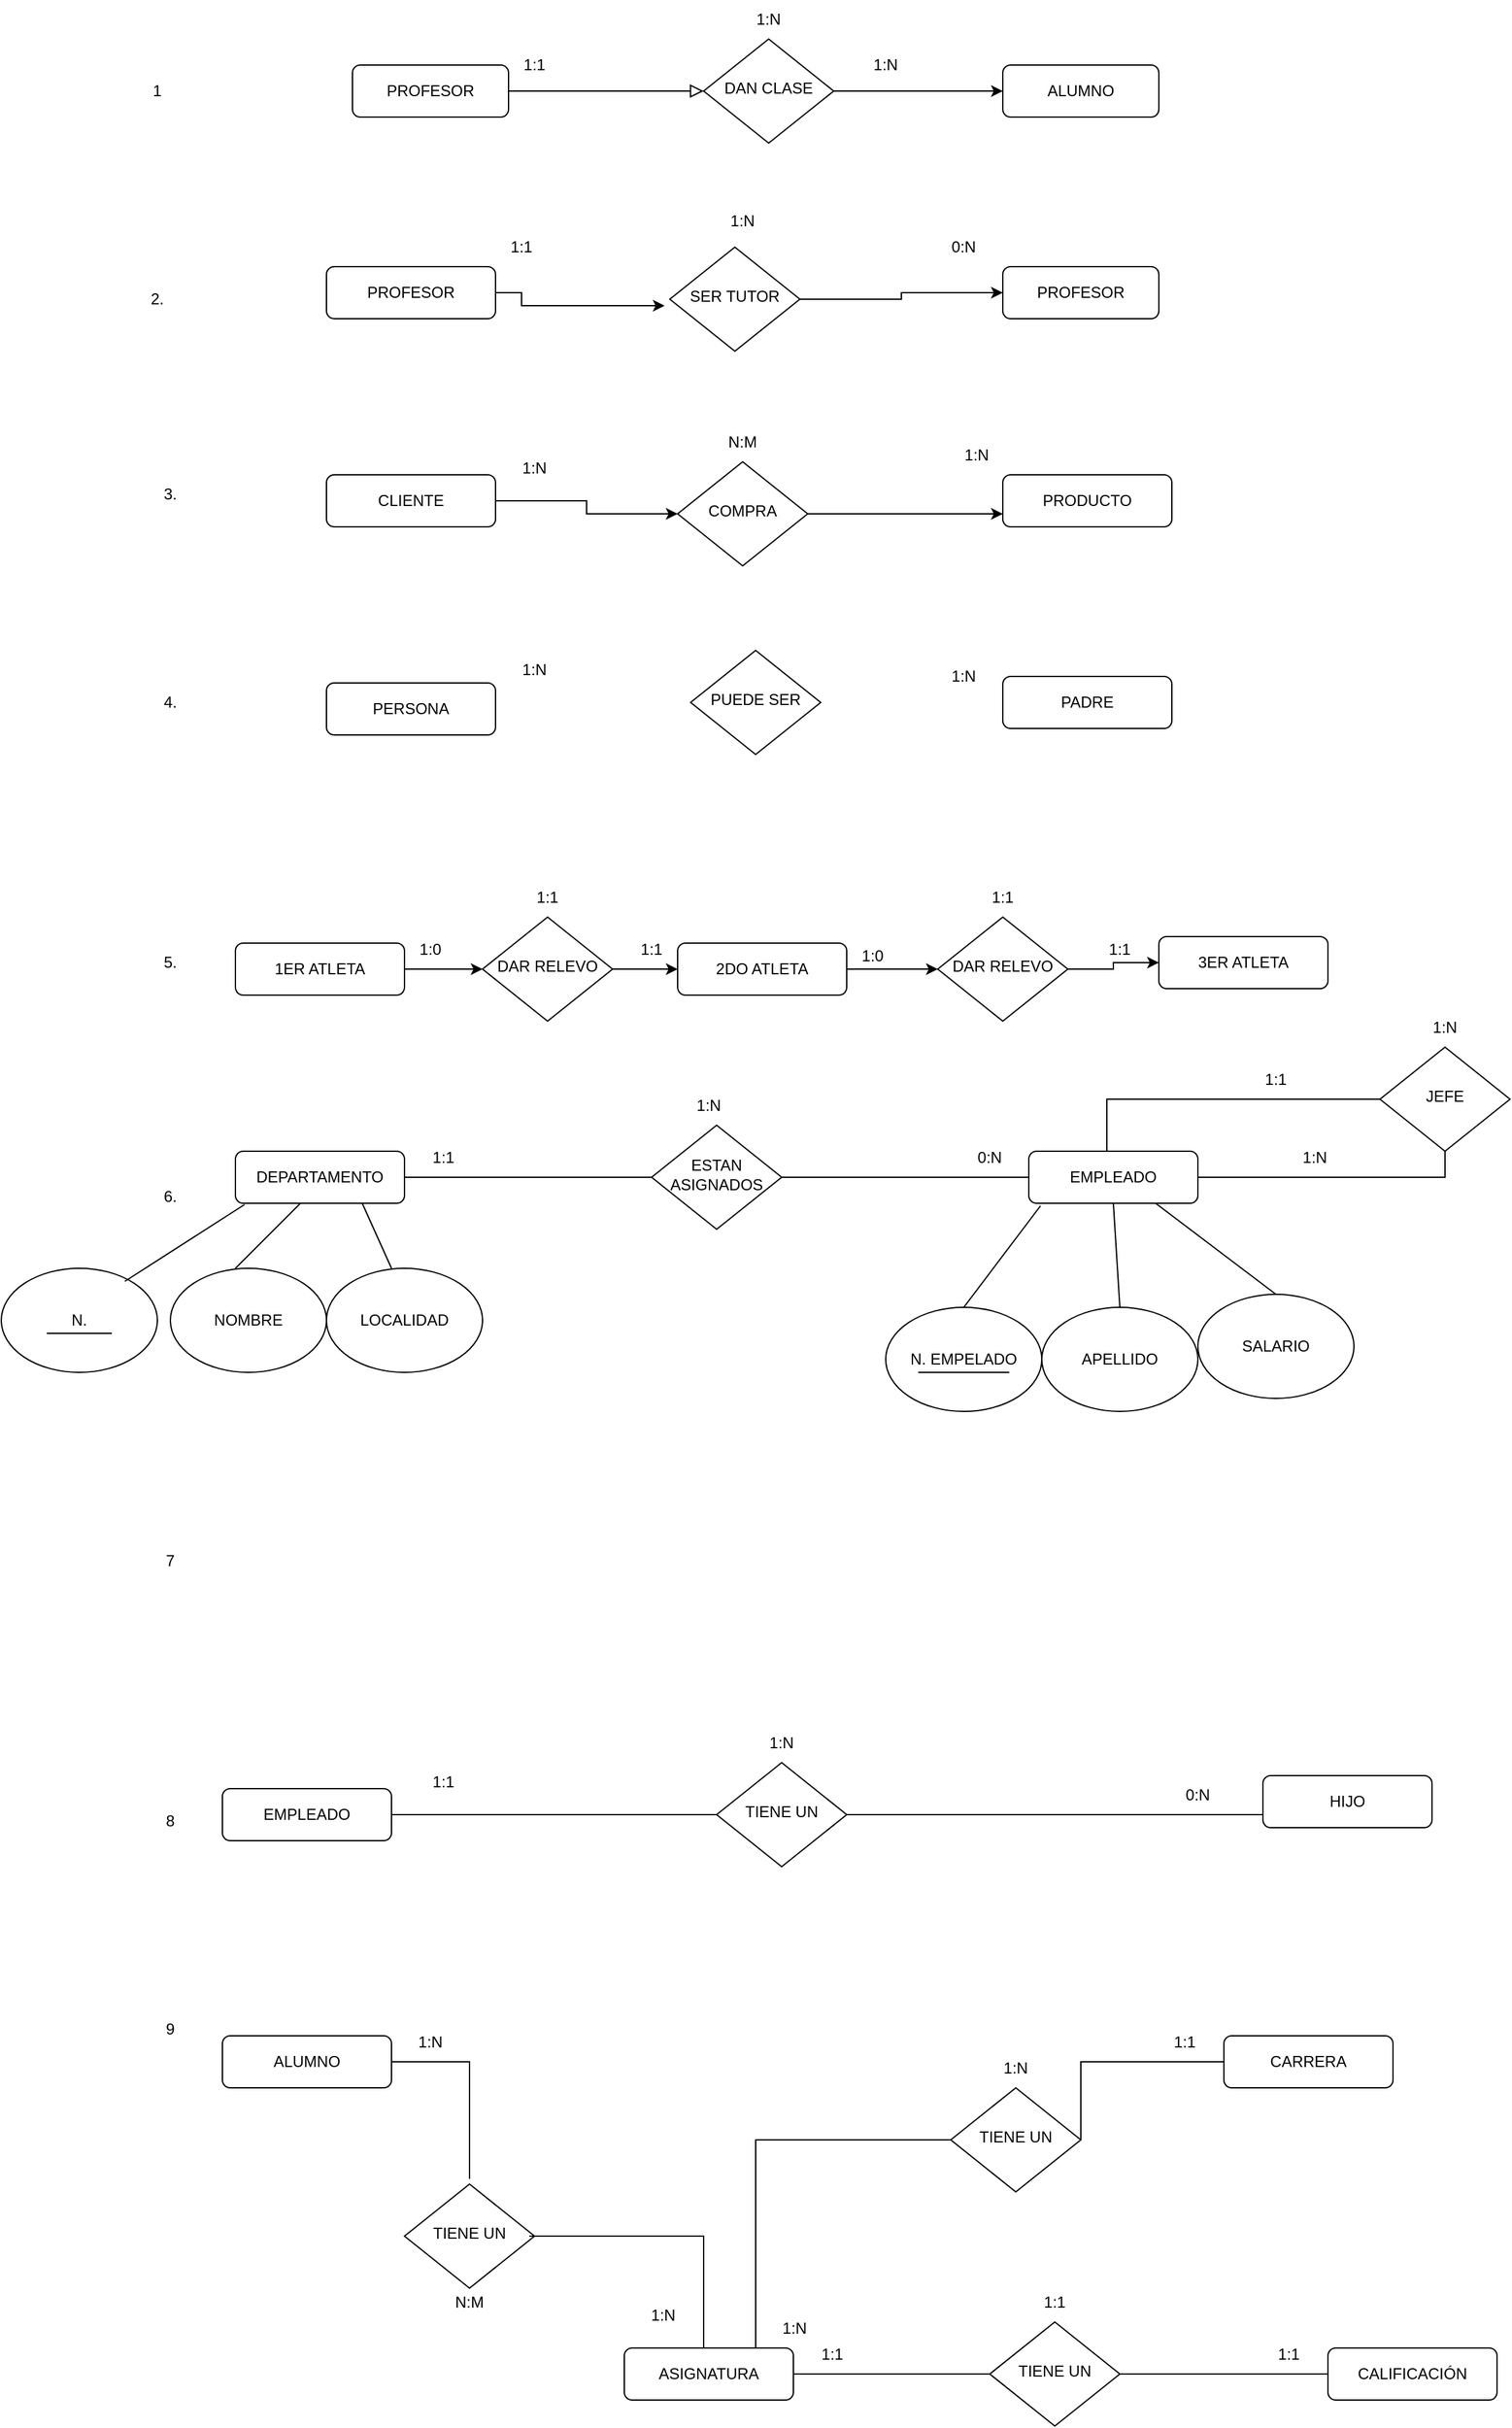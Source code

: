 <mxfile version="26.0.6">
  <diagram id="C5RBs43oDa-KdzZeNtuy" name="Page-1">
    <mxGraphModel dx="2195" dy="790" grid="1" gridSize="10" guides="1" tooltips="1" connect="1" arrows="1" fold="1" page="1" pageScale="1" pageWidth="827" pageHeight="1169" math="0" shadow="0">
      <root>
        <mxCell id="WIyWlLk6GJQsqaUBKTNV-0" />
        <mxCell id="WIyWlLk6GJQsqaUBKTNV-1" parent="WIyWlLk6GJQsqaUBKTNV-0" />
        <mxCell id="WIyWlLk6GJQsqaUBKTNV-2" value="" style="rounded=0;html=1;jettySize=auto;orthogonalLoop=1;fontSize=11;endArrow=block;endFill=0;endSize=8;strokeWidth=1;shadow=0;labelBackgroundColor=none;edgeStyle=orthogonalEdgeStyle;" parent="WIyWlLk6GJQsqaUBKTNV-1" source="WIyWlLk6GJQsqaUBKTNV-3" target="WIyWlLk6GJQsqaUBKTNV-6" edge="1">
          <mxGeometry relative="1" as="geometry" />
        </mxCell>
        <mxCell id="WIyWlLk6GJQsqaUBKTNV-3" value="PROFESOR" style="rounded=1;whiteSpace=wrap;html=1;fontSize=12;glass=0;strokeWidth=1;shadow=0;" parent="WIyWlLk6GJQsqaUBKTNV-1" vertex="1">
          <mxGeometry x="170" y="85" width="120" height="40" as="geometry" />
        </mxCell>
        <mxCell id="5huOWfONVNbslyj4KIUK-3" style="edgeStyle=orthogonalEdgeStyle;rounded=0;orthogonalLoop=1;jettySize=auto;html=1;exitX=1;exitY=0.5;exitDx=0;exitDy=0;entryX=0;entryY=0.5;entryDx=0;entryDy=0;" parent="WIyWlLk6GJQsqaUBKTNV-1" source="WIyWlLk6GJQsqaUBKTNV-6" target="WIyWlLk6GJQsqaUBKTNV-7" edge="1">
          <mxGeometry relative="1" as="geometry" />
        </mxCell>
        <mxCell id="WIyWlLk6GJQsqaUBKTNV-6" value="DAN CLASE" style="rhombus;whiteSpace=wrap;html=1;shadow=0;fontFamily=Helvetica;fontSize=12;align=center;strokeWidth=1;spacing=6;spacingTop=-4;" parent="WIyWlLk6GJQsqaUBKTNV-1" vertex="1">
          <mxGeometry x="440" y="65" width="100" height="80" as="geometry" />
        </mxCell>
        <mxCell id="WIyWlLk6GJQsqaUBKTNV-7" value="ALUMNO" style="rounded=1;whiteSpace=wrap;html=1;fontSize=12;glass=0;strokeWidth=1;shadow=0;" parent="WIyWlLk6GJQsqaUBKTNV-1" vertex="1">
          <mxGeometry x="670" y="85" width="120" height="40" as="geometry" />
        </mxCell>
        <mxCell id="5huOWfONVNbslyj4KIUK-1" value="1:N" style="text;html=1;align=center;verticalAlign=middle;whiteSpace=wrap;rounded=0;" parent="WIyWlLk6GJQsqaUBKTNV-1" vertex="1">
          <mxGeometry x="550" y="70" width="60" height="30" as="geometry" />
        </mxCell>
        <mxCell id="5huOWfONVNbslyj4KIUK-5" value="1:1" style="text;html=1;align=center;verticalAlign=middle;whiteSpace=wrap;rounded=0;" parent="WIyWlLk6GJQsqaUBKTNV-1" vertex="1">
          <mxGeometry x="280" y="70" width="60" height="30" as="geometry" />
        </mxCell>
        <mxCell id="5huOWfONVNbslyj4KIUK-6" value="1:N" style="text;html=1;align=center;verticalAlign=middle;whiteSpace=wrap;rounded=0;" parent="WIyWlLk6GJQsqaUBKTNV-1" vertex="1">
          <mxGeometry x="460" y="35" width="60" height="30" as="geometry" />
        </mxCell>
        <mxCell id="5huOWfONVNbslyj4KIUK-7" value="1" style="text;html=1;align=center;verticalAlign=middle;whiteSpace=wrap;rounded=0;" parent="WIyWlLk6GJQsqaUBKTNV-1" vertex="1">
          <mxGeometry x="-10" y="90" width="60" height="30" as="geometry" />
        </mxCell>
        <mxCell id="5huOWfONVNbslyj4KIUK-8" value="2." style="text;html=1;align=center;verticalAlign=middle;whiteSpace=wrap;rounded=0;" parent="WIyWlLk6GJQsqaUBKTNV-1" vertex="1">
          <mxGeometry x="-10" y="250" width="60" height="30" as="geometry" />
        </mxCell>
        <mxCell id="5huOWfONVNbslyj4KIUK-15" value="" style="edgeStyle=orthogonalEdgeStyle;rounded=0;orthogonalLoop=1;jettySize=auto;html=1;" parent="WIyWlLk6GJQsqaUBKTNV-1" source="5huOWfONVNbslyj4KIUK-9" edge="1">
          <mxGeometry relative="1" as="geometry">
            <mxPoint x="410" y="270" as="targetPoint" />
            <Array as="points">
              <mxPoint x="300" y="260" />
            </Array>
          </mxGeometry>
        </mxCell>
        <mxCell id="5huOWfONVNbslyj4KIUK-9" value="PROFESOR" style="rounded=1;whiteSpace=wrap;html=1;fontSize=12;glass=0;strokeWidth=1;shadow=0;" parent="WIyWlLk6GJQsqaUBKTNV-1" vertex="1">
          <mxGeometry x="150" y="240" width="130" height="40" as="geometry" />
        </mxCell>
        <mxCell id="5huOWfONVNbslyj4KIUK-10" value="PROFESOR" style="rounded=1;whiteSpace=wrap;html=1;fontSize=12;glass=0;strokeWidth=1;shadow=0;" parent="WIyWlLk6GJQsqaUBKTNV-1" vertex="1">
          <mxGeometry x="670" y="240" width="120" height="40" as="geometry" />
        </mxCell>
        <mxCell id="5huOWfONVNbslyj4KIUK-16" style="edgeStyle=orthogonalEdgeStyle;rounded=0;orthogonalLoop=1;jettySize=auto;html=1;entryX=0;entryY=0.5;entryDx=0;entryDy=0;" parent="WIyWlLk6GJQsqaUBKTNV-1" source="5huOWfONVNbslyj4KIUK-11" target="5huOWfONVNbslyj4KIUK-10" edge="1">
          <mxGeometry relative="1" as="geometry" />
        </mxCell>
        <mxCell id="5huOWfONVNbslyj4KIUK-11" value="SER TUTOR" style="rhombus;whiteSpace=wrap;html=1;shadow=0;fontFamily=Helvetica;fontSize=12;align=center;strokeWidth=1;spacing=6;spacingTop=-4;" parent="WIyWlLk6GJQsqaUBKTNV-1" vertex="1">
          <mxGeometry x="414" y="225" width="100" height="80" as="geometry" />
        </mxCell>
        <mxCell id="5huOWfONVNbslyj4KIUK-12" value="1:1" style="text;html=1;align=center;verticalAlign=middle;whiteSpace=wrap;rounded=0;" parent="WIyWlLk6GJQsqaUBKTNV-1" vertex="1">
          <mxGeometry x="270" y="210" width="60" height="30" as="geometry" />
        </mxCell>
        <mxCell id="5huOWfONVNbslyj4KIUK-13" value="0:N" style="text;html=1;align=center;verticalAlign=middle;whiteSpace=wrap;rounded=0;" parent="WIyWlLk6GJQsqaUBKTNV-1" vertex="1">
          <mxGeometry x="610" y="210" width="60" height="30" as="geometry" />
        </mxCell>
        <mxCell id="5huOWfONVNbslyj4KIUK-14" value="1:N" style="text;html=1;align=center;verticalAlign=middle;whiteSpace=wrap;rounded=0;" parent="WIyWlLk6GJQsqaUBKTNV-1" vertex="1">
          <mxGeometry x="440" y="190" width="60" height="30" as="geometry" />
        </mxCell>
        <mxCell id="5huOWfONVNbslyj4KIUK-17" value="3." style="text;html=1;align=center;verticalAlign=middle;whiteSpace=wrap;rounded=0;" parent="WIyWlLk6GJQsqaUBKTNV-1" vertex="1">
          <mxGeometry y="400" width="60" height="30" as="geometry" />
        </mxCell>
        <mxCell id="5huOWfONVNbslyj4KIUK-25" style="edgeStyle=orthogonalEdgeStyle;rounded=0;orthogonalLoop=1;jettySize=auto;html=1;exitX=1;exitY=0.5;exitDx=0;exitDy=0;" parent="WIyWlLk6GJQsqaUBKTNV-1" source="5huOWfONVNbslyj4KIUK-19" target="5huOWfONVNbslyj4KIUK-22" edge="1">
          <mxGeometry relative="1" as="geometry" />
        </mxCell>
        <mxCell id="5huOWfONVNbslyj4KIUK-19" value="CLIENTE" style="rounded=1;whiteSpace=wrap;html=1;fontSize=12;glass=0;strokeWidth=1;shadow=0;" parent="WIyWlLk6GJQsqaUBKTNV-1" vertex="1">
          <mxGeometry x="150" y="400" width="130" height="40" as="geometry" />
        </mxCell>
        <mxCell id="5huOWfONVNbslyj4KIUK-20" value="PRODUCTO" style="rounded=1;whiteSpace=wrap;html=1;fontSize=12;glass=0;strokeWidth=1;shadow=0;" parent="WIyWlLk6GJQsqaUBKTNV-1" vertex="1">
          <mxGeometry x="670" y="400" width="130" height="40" as="geometry" />
        </mxCell>
        <mxCell id="5huOWfONVNbslyj4KIUK-21" value="PERSONA" style="rounded=1;whiteSpace=wrap;html=1;fontSize=12;glass=0;strokeWidth=1;shadow=0;" parent="WIyWlLk6GJQsqaUBKTNV-1" vertex="1">
          <mxGeometry x="150" y="560" width="130" height="40" as="geometry" />
        </mxCell>
        <mxCell id="5huOWfONVNbslyj4KIUK-24" style="edgeStyle=orthogonalEdgeStyle;rounded=0;orthogonalLoop=1;jettySize=auto;html=1;exitX=1;exitY=0.5;exitDx=0;exitDy=0;entryX=0;entryY=0.75;entryDx=0;entryDy=0;" parent="WIyWlLk6GJQsqaUBKTNV-1" source="5huOWfONVNbslyj4KIUK-22" target="5huOWfONVNbslyj4KIUK-20" edge="1">
          <mxGeometry relative="1" as="geometry" />
        </mxCell>
        <mxCell id="5huOWfONVNbslyj4KIUK-22" value="COMPRA" style="rhombus;whiteSpace=wrap;html=1;shadow=0;fontFamily=Helvetica;fontSize=12;align=center;strokeWidth=1;spacing=6;spacingTop=-4;" parent="WIyWlLk6GJQsqaUBKTNV-1" vertex="1">
          <mxGeometry x="420" y="390" width="100" height="80" as="geometry" />
        </mxCell>
        <mxCell id="5huOWfONVNbslyj4KIUK-26" value="1:N" style="text;html=1;align=center;verticalAlign=middle;whiteSpace=wrap;rounded=0;" parent="WIyWlLk6GJQsqaUBKTNV-1" vertex="1">
          <mxGeometry x="280" y="380" width="60" height="30" as="geometry" />
        </mxCell>
        <mxCell id="5huOWfONVNbslyj4KIUK-27" value="N:M" style="text;html=1;align=center;verticalAlign=middle;whiteSpace=wrap;rounded=0;" parent="WIyWlLk6GJQsqaUBKTNV-1" vertex="1">
          <mxGeometry x="440" y="360" width="60" height="30" as="geometry" />
        </mxCell>
        <mxCell id="5huOWfONVNbslyj4KIUK-28" value="1:N" style="text;html=1;align=center;verticalAlign=middle;whiteSpace=wrap;rounded=0;" parent="WIyWlLk6GJQsqaUBKTNV-1" vertex="1">
          <mxGeometry x="620" y="370" width="60" height="30" as="geometry" />
        </mxCell>
        <mxCell id="5huOWfONVNbslyj4KIUK-29" value="4." style="text;html=1;align=center;verticalAlign=middle;whiteSpace=wrap;rounded=0;" parent="WIyWlLk6GJQsqaUBKTNV-1" vertex="1">
          <mxGeometry y="560" width="60" height="30" as="geometry" />
        </mxCell>
        <mxCell id="5huOWfONVNbslyj4KIUK-30" value="PADRE" style="rounded=1;whiteSpace=wrap;html=1;fontSize=12;glass=0;strokeWidth=1;shadow=0;" parent="WIyWlLk6GJQsqaUBKTNV-1" vertex="1">
          <mxGeometry x="670" y="555" width="130" height="40" as="geometry" />
        </mxCell>
        <mxCell id="5huOWfONVNbslyj4KIUK-41" style="edgeStyle=orthogonalEdgeStyle;rounded=0;orthogonalLoop=1;jettySize=auto;html=1;exitX=1;exitY=0.5;exitDx=0;exitDy=0;entryX=0;entryY=0.5;entryDx=0;entryDy=0;" parent="WIyWlLk6GJQsqaUBKTNV-1" source="5huOWfONVNbslyj4KIUK-31" target="5huOWfONVNbslyj4KIUK-37" edge="1">
          <mxGeometry relative="1" as="geometry" />
        </mxCell>
        <mxCell id="5huOWfONVNbslyj4KIUK-31" value="1ER ATLETA" style="rounded=1;whiteSpace=wrap;html=1;fontSize=12;glass=0;strokeWidth=1;shadow=0;" parent="WIyWlLk6GJQsqaUBKTNV-1" vertex="1">
          <mxGeometry x="80" y="760" width="130" height="40" as="geometry" />
        </mxCell>
        <mxCell id="5huOWfONVNbslyj4KIUK-42" style="edgeStyle=orthogonalEdgeStyle;rounded=0;orthogonalLoop=1;jettySize=auto;html=1;exitX=1;exitY=0.5;exitDx=0;exitDy=0;" parent="WIyWlLk6GJQsqaUBKTNV-1" source="5huOWfONVNbslyj4KIUK-32" target="5huOWfONVNbslyj4KIUK-38" edge="1">
          <mxGeometry relative="1" as="geometry" />
        </mxCell>
        <mxCell id="5huOWfONVNbslyj4KIUK-32" value="2DO ATLETA" style="rounded=1;whiteSpace=wrap;html=1;fontSize=12;glass=0;strokeWidth=1;shadow=0;" parent="WIyWlLk6GJQsqaUBKTNV-1" vertex="1">
          <mxGeometry x="420" y="760" width="130" height="40" as="geometry" />
        </mxCell>
        <mxCell id="5huOWfONVNbslyj4KIUK-33" value="PUEDE SER" style="rhombus;whiteSpace=wrap;html=1;shadow=0;fontFamily=Helvetica;fontSize=12;align=center;strokeWidth=1;spacing=6;spacingTop=-4;" parent="WIyWlLk6GJQsqaUBKTNV-1" vertex="1">
          <mxGeometry x="430" y="535" width="100" height="80" as="geometry" />
        </mxCell>
        <mxCell id="5huOWfONVNbslyj4KIUK-34" value="1:N" style="text;html=1;align=center;verticalAlign=middle;whiteSpace=wrap;rounded=0;" parent="WIyWlLk6GJQsqaUBKTNV-1" vertex="1">
          <mxGeometry x="280" y="535" width="60" height="30" as="geometry" />
        </mxCell>
        <mxCell id="5huOWfONVNbslyj4KIUK-35" value="1:N" style="text;html=1;align=center;verticalAlign=middle;whiteSpace=wrap;rounded=0;" parent="WIyWlLk6GJQsqaUBKTNV-1" vertex="1">
          <mxGeometry x="610" y="540" width="60" height="30" as="geometry" />
        </mxCell>
        <mxCell id="5huOWfONVNbslyj4KIUK-36" value="5." style="text;html=1;align=center;verticalAlign=middle;whiteSpace=wrap;rounded=0;" parent="WIyWlLk6GJQsqaUBKTNV-1" vertex="1">
          <mxGeometry y="760" width="60" height="30" as="geometry" />
        </mxCell>
        <mxCell id="5huOWfONVNbslyj4KIUK-40" style="edgeStyle=orthogonalEdgeStyle;rounded=0;orthogonalLoop=1;jettySize=auto;html=1;exitX=1;exitY=0.5;exitDx=0;exitDy=0;entryX=0;entryY=0.5;entryDx=0;entryDy=0;" parent="WIyWlLk6GJQsqaUBKTNV-1" source="5huOWfONVNbslyj4KIUK-37" target="5huOWfONVNbslyj4KIUK-32" edge="1">
          <mxGeometry relative="1" as="geometry" />
        </mxCell>
        <mxCell id="5huOWfONVNbslyj4KIUK-37" value="DAR RELEVO" style="rhombus;whiteSpace=wrap;html=1;shadow=0;fontFamily=Helvetica;fontSize=12;align=center;strokeWidth=1;spacing=6;spacingTop=-4;" parent="WIyWlLk6GJQsqaUBKTNV-1" vertex="1">
          <mxGeometry x="270" y="740" width="100" height="80" as="geometry" />
        </mxCell>
        <mxCell id="5huOWfONVNbslyj4KIUK-43" style="edgeStyle=orthogonalEdgeStyle;rounded=0;orthogonalLoop=1;jettySize=auto;html=1;exitX=1;exitY=0.5;exitDx=0;exitDy=0;entryX=0;entryY=0.5;entryDx=0;entryDy=0;" parent="WIyWlLk6GJQsqaUBKTNV-1" source="5huOWfONVNbslyj4KIUK-38" target="5huOWfONVNbslyj4KIUK-39" edge="1">
          <mxGeometry relative="1" as="geometry" />
        </mxCell>
        <mxCell id="5huOWfONVNbslyj4KIUK-38" value="DAR RELEVO" style="rhombus;whiteSpace=wrap;html=1;shadow=0;fontFamily=Helvetica;fontSize=12;align=center;strokeWidth=1;spacing=6;spacingTop=-4;" parent="WIyWlLk6GJQsqaUBKTNV-1" vertex="1">
          <mxGeometry x="620" y="740" width="100" height="80" as="geometry" />
        </mxCell>
        <mxCell id="5huOWfONVNbslyj4KIUK-39" value="3ER ATLETA" style="rounded=1;whiteSpace=wrap;html=1;fontSize=12;glass=0;strokeWidth=1;shadow=0;" parent="WIyWlLk6GJQsqaUBKTNV-1" vertex="1">
          <mxGeometry x="790" y="755" width="130" height="40" as="geometry" />
        </mxCell>
        <mxCell id="5huOWfONVNbslyj4KIUK-44" value="1:0" style="text;html=1;align=center;verticalAlign=middle;whiteSpace=wrap;rounded=0;" parent="WIyWlLk6GJQsqaUBKTNV-1" vertex="1">
          <mxGeometry x="200" y="750" width="60" height="30" as="geometry" />
        </mxCell>
        <mxCell id="5huOWfONVNbslyj4KIUK-45" value="1:1&lt;span style=&quot;color: rgba(0, 0, 0, 0); font-family: monospace; font-size: 0px; text-align: start; text-wrap-mode: nowrap;&quot;&gt;%3CmxGraphModel%3E%3Croot%3E%3CmxCell%20id%3D%220%22%2F%3E%3CmxCell%20id%3D%221%22%20parent%3D%220%22%2F%3E%3CmxCell%20id%3D%222%22%20value%3D%221%3A0%22%20style%3D%22text%3Bhtml%3D1%3Balign%3Dcenter%3BverticalAlign%3Dmiddle%3BwhiteSpace%3Dwrap%3Brounded%3D0%3B%22%20vertex%3D%221%22%20parent%3D%221%22%3E%3CmxGeometry%20x%3D%22200%22%20y%3D%22750%22%20width%3D%2260%22%20height%3D%2230%22%20as%3D%22geometry%22%2F%3E%3C%2FmxCell%3E%3C%2Froot%3E%3C%2FmxGraphModel%3E&lt;/span&gt;" style="text;html=1;align=center;verticalAlign=middle;whiteSpace=wrap;rounded=0;" parent="WIyWlLk6GJQsqaUBKTNV-1" vertex="1">
          <mxGeometry x="370" y="750" width="60" height="30" as="geometry" />
        </mxCell>
        <mxCell id="5huOWfONVNbslyj4KIUK-46" value="1:1" style="text;html=1;align=center;verticalAlign=middle;whiteSpace=wrap;rounded=0;" parent="WIyWlLk6GJQsqaUBKTNV-1" vertex="1">
          <mxGeometry x="290" y="710" width="60" height="30" as="geometry" />
        </mxCell>
        <mxCell id="5huOWfONVNbslyj4KIUK-47" value="1:0" style="text;html=1;align=center;verticalAlign=middle;whiteSpace=wrap;rounded=0;" parent="WIyWlLk6GJQsqaUBKTNV-1" vertex="1">
          <mxGeometry x="540" y="755" width="60" height="30" as="geometry" />
        </mxCell>
        <mxCell id="5huOWfONVNbslyj4KIUK-48" value="1:1" style="text;html=1;align=center;verticalAlign=middle;whiteSpace=wrap;rounded=0;" parent="WIyWlLk6GJQsqaUBKTNV-1" vertex="1">
          <mxGeometry x="730" y="750" width="60" height="30" as="geometry" />
        </mxCell>
        <mxCell id="5huOWfONVNbslyj4KIUK-49" value="1:1" style="text;html=1;align=center;verticalAlign=middle;whiteSpace=wrap;rounded=0;" parent="WIyWlLk6GJQsqaUBKTNV-1" vertex="1">
          <mxGeometry x="640" y="710" width="60" height="30" as="geometry" />
        </mxCell>
        <mxCell id="5huOWfONVNbslyj4KIUK-50" value="6." style="text;html=1;align=center;verticalAlign=middle;whiteSpace=wrap;rounded=0;" parent="WIyWlLk6GJQsqaUBKTNV-1" vertex="1">
          <mxGeometry y="940" width="60" height="30" as="geometry" />
        </mxCell>
        <mxCell id="5huOWfONVNbslyj4KIUK-51" value="DEPARTAMENTO" style="rounded=1;whiteSpace=wrap;html=1;fontSize=12;glass=0;strokeWidth=1;shadow=0;" parent="WIyWlLk6GJQsqaUBKTNV-1" vertex="1">
          <mxGeometry x="80" y="920" width="130" height="40" as="geometry" />
        </mxCell>
        <mxCell id="5huOWfONVNbslyj4KIUK-52" value="NOMBRE" style="ellipse;whiteSpace=wrap;html=1;" parent="WIyWlLk6GJQsqaUBKTNV-1" vertex="1">
          <mxGeometry x="30" y="1010" width="120" height="80" as="geometry" />
        </mxCell>
        <mxCell id="5huOWfONVNbslyj4KIUK-53" value="EMPLEADO" style="rounded=1;whiteSpace=wrap;html=1;fontSize=12;glass=0;strokeWidth=1;shadow=0;" parent="WIyWlLk6GJQsqaUBKTNV-1" vertex="1">
          <mxGeometry x="690" y="920" width="130" height="40" as="geometry" />
        </mxCell>
        <mxCell id="5huOWfONVNbslyj4KIUK-54" value="N." style="ellipse;whiteSpace=wrap;html=1;" parent="WIyWlLk6GJQsqaUBKTNV-1" vertex="1">
          <mxGeometry x="-100" y="1010" width="120" height="80" as="geometry" />
        </mxCell>
        <mxCell id="5huOWfONVNbslyj4KIUK-55" value="LOCALIDAD" style="ellipse;whiteSpace=wrap;html=1;" parent="WIyWlLk6GJQsqaUBKTNV-1" vertex="1">
          <mxGeometry x="150" y="1010" width="120" height="80" as="geometry" />
        </mxCell>
        <mxCell id="5huOWfONVNbslyj4KIUK-56" value="" style="endArrow=none;html=1;rounded=0;" parent="WIyWlLk6GJQsqaUBKTNV-1" edge="1">
          <mxGeometry width="50" height="50" relative="1" as="geometry">
            <mxPoint x="80" y="1010" as="sourcePoint" />
            <mxPoint x="130" y="960" as="targetPoint" />
          </mxGeometry>
        </mxCell>
        <mxCell id="5huOWfONVNbslyj4KIUK-61" value="" style="endArrow=none;html=1;rounded=0;entryX=0.054;entryY=1.025;entryDx=0;entryDy=0;entryPerimeter=0;" parent="WIyWlLk6GJQsqaUBKTNV-1" target="5huOWfONVNbslyj4KIUK-51" edge="1">
          <mxGeometry width="50" height="50" relative="1" as="geometry">
            <mxPoint x="-5" y="1020" as="sourcePoint" />
            <mxPoint x="80" y="960" as="targetPoint" />
            <Array as="points" />
          </mxGeometry>
        </mxCell>
        <mxCell id="5huOWfONVNbslyj4KIUK-62" value="" style="endArrow=none;html=1;rounded=0;entryX=0.75;entryY=1;entryDx=0;entryDy=0;" parent="WIyWlLk6GJQsqaUBKTNV-1" target="5huOWfONVNbslyj4KIUK-51" edge="1">
          <mxGeometry width="50" height="50" relative="1" as="geometry">
            <mxPoint x="200" y="1010" as="sourcePoint" />
            <mxPoint x="250" y="960" as="targetPoint" />
          </mxGeometry>
        </mxCell>
        <mxCell id="5huOWfONVNbslyj4KIUK-63" value="APELLIDO" style="ellipse;whiteSpace=wrap;html=1;" parent="WIyWlLk6GJQsqaUBKTNV-1" vertex="1">
          <mxGeometry x="700" y="1040" width="120" height="80" as="geometry" />
        </mxCell>
        <mxCell id="5huOWfONVNbslyj4KIUK-64" value="N. EMPELADO" style="ellipse;whiteSpace=wrap;html=1;" parent="WIyWlLk6GJQsqaUBKTNV-1" vertex="1">
          <mxGeometry x="580" y="1040" width="120" height="80" as="geometry" />
        </mxCell>
        <mxCell id="5huOWfONVNbslyj4KIUK-65" value="SALARIO" style="ellipse;whiteSpace=wrap;html=1;" parent="WIyWlLk6GJQsqaUBKTNV-1" vertex="1">
          <mxGeometry x="820" y="1030" width="120" height="80" as="geometry" />
        </mxCell>
        <mxCell id="5huOWfONVNbslyj4KIUK-66" value="" style="endArrow=none;html=1;rounded=0;entryX=0.069;entryY=1.05;entryDx=0;entryDy=0;entryPerimeter=0;" parent="WIyWlLk6GJQsqaUBKTNV-1" target="5huOWfONVNbslyj4KIUK-53" edge="1">
          <mxGeometry width="50" height="50" relative="1" as="geometry">
            <mxPoint x="640" y="1040" as="sourcePoint" />
            <mxPoint x="690" y="990" as="targetPoint" />
          </mxGeometry>
        </mxCell>
        <mxCell id="5huOWfONVNbslyj4KIUK-67" value="" style="endArrow=none;html=1;rounded=0;entryX=0.5;entryY=1;entryDx=0;entryDy=0;" parent="WIyWlLk6GJQsqaUBKTNV-1" target="5huOWfONVNbslyj4KIUK-53" edge="1">
          <mxGeometry width="50" height="50" relative="1" as="geometry">
            <mxPoint x="760" y="1040" as="sourcePoint" />
            <mxPoint x="810" y="990" as="targetPoint" />
          </mxGeometry>
        </mxCell>
        <mxCell id="5huOWfONVNbslyj4KIUK-68" value="" style="endArrow=none;html=1;rounded=0;entryX=0.75;entryY=1;entryDx=0;entryDy=0;" parent="WIyWlLk6GJQsqaUBKTNV-1" target="5huOWfONVNbslyj4KIUK-53" edge="1">
          <mxGeometry width="50" height="50" relative="1" as="geometry">
            <mxPoint x="880" y="1030" as="sourcePoint" />
            <mxPoint x="930" y="980" as="targetPoint" />
          </mxGeometry>
        </mxCell>
        <mxCell id="5huOWfONVNbslyj4KIUK-69" value="ESTAN ASIGNADOS" style="rhombus;whiteSpace=wrap;html=1;shadow=0;fontFamily=Helvetica;fontSize=12;align=center;strokeWidth=1;spacing=6;spacingTop=-4;" parent="WIyWlLk6GJQsqaUBKTNV-1" vertex="1">
          <mxGeometry x="400" y="900" width="100" height="80" as="geometry" />
        </mxCell>
        <mxCell id="5huOWfONVNbslyj4KIUK-70" value="JEFE" style="rhombus;whiteSpace=wrap;html=1;shadow=0;fontFamily=Helvetica;fontSize=12;align=center;strokeWidth=1;spacing=6;spacingTop=-4;" parent="WIyWlLk6GJQsqaUBKTNV-1" vertex="1">
          <mxGeometry x="960" y="840" width="100" height="80" as="geometry" />
        </mxCell>
        <mxCell id="5huOWfONVNbslyj4KIUK-71" value="0:N" style="text;html=1;align=center;verticalAlign=middle;whiteSpace=wrap;rounded=0;" parent="WIyWlLk6GJQsqaUBKTNV-1" vertex="1">
          <mxGeometry x="630" y="910" width="60" height="30" as="geometry" />
        </mxCell>
        <mxCell id="5huOWfONVNbslyj4KIUK-72" value="1:1" style="text;html=1;align=center;verticalAlign=middle;whiteSpace=wrap;rounded=0;" parent="WIyWlLk6GJQsqaUBKTNV-1" vertex="1">
          <mxGeometry x="210" y="910" width="60" height="30" as="geometry" />
        </mxCell>
        <mxCell id="5huOWfONVNbslyj4KIUK-73" value="" style="endArrow=none;html=1;rounded=0;entryX=0;entryY=0.5;entryDx=0;entryDy=0;" parent="WIyWlLk6GJQsqaUBKTNV-1" target="5huOWfONVNbslyj4KIUK-69" edge="1">
          <mxGeometry width="50" height="50" relative="1" as="geometry">
            <mxPoint x="210" y="940" as="sourcePoint" />
            <mxPoint x="290" y="890" as="targetPoint" />
            <Array as="points">
              <mxPoint x="280" y="940" />
            </Array>
          </mxGeometry>
        </mxCell>
        <mxCell id="5huOWfONVNbslyj4KIUK-74" value="" style="endArrow=none;html=1;rounded=0;entryX=0;entryY=0.5;entryDx=0;entryDy=0;" parent="WIyWlLk6GJQsqaUBKTNV-1" target="5huOWfONVNbslyj4KIUK-53" edge="1">
          <mxGeometry width="50" height="50" relative="1" as="geometry">
            <mxPoint x="500" y="940" as="sourcePoint" />
            <mxPoint x="550" y="890" as="targetPoint" />
          </mxGeometry>
        </mxCell>
        <mxCell id="5huOWfONVNbslyj4KIUK-75" value="1:N" style="text;html=1;align=center;verticalAlign=middle;whiteSpace=wrap;rounded=0;" parent="WIyWlLk6GJQsqaUBKTNV-1" vertex="1">
          <mxGeometry x="414" y="870" width="60" height="30" as="geometry" />
        </mxCell>
        <mxCell id="5huOWfONVNbslyj4KIUK-77" value="" style="endArrow=none;html=1;rounded=0;" parent="WIyWlLk6GJQsqaUBKTNV-1" edge="1">
          <mxGeometry width="50" height="50" relative="1" as="geometry">
            <mxPoint x="-65" y="1060" as="sourcePoint" />
            <mxPoint x="-15" y="1060" as="targetPoint" />
          </mxGeometry>
        </mxCell>
        <mxCell id="5huOWfONVNbslyj4KIUK-79" value="" style="endArrow=none;html=1;rounded=0;" parent="WIyWlLk6GJQsqaUBKTNV-1" edge="1">
          <mxGeometry width="50" height="50" relative="1" as="geometry">
            <mxPoint x="605" y="1090" as="sourcePoint" />
            <mxPoint x="675" y="1090" as="targetPoint" />
          </mxGeometry>
        </mxCell>
        <mxCell id="5huOWfONVNbslyj4KIUK-80" value="" style="endArrow=none;html=1;rounded=0;entryX=0;entryY=0.5;entryDx=0;entryDy=0;" parent="WIyWlLk6GJQsqaUBKTNV-1" target="5huOWfONVNbslyj4KIUK-70" edge="1">
          <mxGeometry width="50" height="50" relative="1" as="geometry">
            <mxPoint x="750" y="920" as="sourcePoint" />
            <mxPoint x="800" y="870" as="targetPoint" />
            <Array as="points">
              <mxPoint x="750" y="880" />
            </Array>
          </mxGeometry>
        </mxCell>
        <mxCell id="5huOWfONVNbslyj4KIUK-81" value="" style="endArrow=none;html=1;rounded=0;entryX=0.5;entryY=1;entryDx=0;entryDy=0;" parent="WIyWlLk6GJQsqaUBKTNV-1" target="5huOWfONVNbslyj4KIUK-70" edge="1">
          <mxGeometry width="50" height="50" relative="1" as="geometry">
            <mxPoint x="820" y="940" as="sourcePoint" />
            <mxPoint x="870" y="890" as="targetPoint" />
            <Array as="points">
              <mxPoint x="1010" y="940" />
            </Array>
          </mxGeometry>
        </mxCell>
        <mxCell id="5huOWfONVNbslyj4KIUK-82" value="1:1" style="text;html=1;align=center;verticalAlign=middle;whiteSpace=wrap;rounded=0;" parent="WIyWlLk6GJQsqaUBKTNV-1" vertex="1">
          <mxGeometry x="850" y="850" width="60" height="30" as="geometry" />
        </mxCell>
        <mxCell id="5huOWfONVNbslyj4KIUK-83" value="1:N" style="text;html=1;align=center;verticalAlign=middle;whiteSpace=wrap;rounded=0;" parent="WIyWlLk6GJQsqaUBKTNV-1" vertex="1">
          <mxGeometry x="880" y="910" width="60" height="30" as="geometry" />
        </mxCell>
        <mxCell id="5huOWfONVNbslyj4KIUK-84" value="1:N" style="text;html=1;align=center;verticalAlign=middle;whiteSpace=wrap;rounded=0;" parent="WIyWlLk6GJQsqaUBKTNV-1" vertex="1">
          <mxGeometry x="980" y="810" width="60" height="30" as="geometry" />
        </mxCell>
        <mxCell id="TNRXzWldSAkq9vuZeI7C-0" value="7" style="text;html=1;align=center;verticalAlign=middle;whiteSpace=wrap;rounded=0;" vertex="1" parent="WIyWlLk6GJQsqaUBKTNV-1">
          <mxGeometry y="1220" width="60" height="30" as="geometry" />
        </mxCell>
        <mxCell id="TNRXzWldSAkq9vuZeI7C-2" value="EMPLEADO" style="rounded=1;whiteSpace=wrap;html=1;fontSize=12;glass=0;strokeWidth=1;shadow=0;" vertex="1" parent="WIyWlLk6GJQsqaUBKTNV-1">
          <mxGeometry x="70" y="1410" width="130" height="40" as="geometry" />
        </mxCell>
        <mxCell id="TNRXzWldSAkq9vuZeI7C-3" value="HIJO" style="rounded=1;whiteSpace=wrap;html=1;fontSize=12;glass=0;strokeWidth=1;shadow=0;" vertex="1" parent="WIyWlLk6GJQsqaUBKTNV-1">
          <mxGeometry x="870" y="1400" width="130" height="40" as="geometry" />
        </mxCell>
        <mxCell id="TNRXzWldSAkq9vuZeI7C-4" value="8" style="text;html=1;align=center;verticalAlign=middle;whiteSpace=wrap;rounded=0;" vertex="1" parent="WIyWlLk6GJQsqaUBKTNV-1">
          <mxGeometry y="1420" width="60" height="30" as="geometry" />
        </mxCell>
        <mxCell id="TNRXzWldSAkq9vuZeI7C-5" value="TIENE UN " style="rhombus;whiteSpace=wrap;html=1;shadow=0;fontFamily=Helvetica;fontSize=12;align=center;strokeWidth=1;spacing=6;spacingTop=-4;" vertex="1" parent="WIyWlLk6GJQsqaUBKTNV-1">
          <mxGeometry x="450" y="1390" width="100" height="80" as="geometry" />
        </mxCell>
        <mxCell id="TNRXzWldSAkq9vuZeI7C-6" value="" style="endArrow=none;html=1;rounded=0;entryX=0;entryY=0.5;entryDx=0;entryDy=0;" edge="1" parent="WIyWlLk6GJQsqaUBKTNV-1" target="TNRXzWldSAkq9vuZeI7C-5">
          <mxGeometry width="50" height="50" relative="1" as="geometry">
            <mxPoint x="200" y="1430" as="sourcePoint" />
            <mxPoint x="250" y="1380" as="targetPoint" />
          </mxGeometry>
        </mxCell>
        <mxCell id="TNRXzWldSAkq9vuZeI7C-7" value="1:1" style="text;html=1;align=center;verticalAlign=middle;whiteSpace=wrap;rounded=0;" vertex="1" parent="WIyWlLk6GJQsqaUBKTNV-1">
          <mxGeometry x="210" y="1390" width="60" height="30" as="geometry" />
        </mxCell>
        <mxCell id="TNRXzWldSAkq9vuZeI7C-8" value="" style="endArrow=none;html=1;rounded=0;entryX=0;entryY=0.75;entryDx=0;entryDy=0;" edge="1" parent="WIyWlLk6GJQsqaUBKTNV-1" target="TNRXzWldSAkq9vuZeI7C-3">
          <mxGeometry width="50" height="50" relative="1" as="geometry">
            <mxPoint x="550" y="1430" as="sourcePoint" />
            <mxPoint x="860" y="1420" as="targetPoint" />
            <Array as="points" />
          </mxGeometry>
        </mxCell>
        <mxCell id="TNRXzWldSAkq9vuZeI7C-9" value="0:N" style="text;html=1;align=center;verticalAlign=middle;whiteSpace=wrap;rounded=0;" vertex="1" parent="WIyWlLk6GJQsqaUBKTNV-1">
          <mxGeometry x="790" y="1400" width="60" height="30" as="geometry" />
        </mxCell>
        <mxCell id="TNRXzWldSAkq9vuZeI7C-10" value="1:N" style="text;html=1;align=center;verticalAlign=middle;whiteSpace=wrap;rounded=0;" vertex="1" parent="WIyWlLk6GJQsqaUBKTNV-1">
          <mxGeometry x="470" y="1360" width="60" height="30" as="geometry" />
        </mxCell>
        <mxCell id="TNRXzWldSAkq9vuZeI7C-11" value="9" style="text;html=1;align=center;verticalAlign=middle;whiteSpace=wrap;rounded=0;" vertex="1" parent="WIyWlLk6GJQsqaUBKTNV-1">
          <mxGeometry y="1580" width="60" height="30" as="geometry" />
        </mxCell>
        <mxCell id="TNRXzWldSAkq9vuZeI7C-12" value="ALUMNO" style="rounded=1;whiteSpace=wrap;html=1;fontSize=12;glass=0;strokeWidth=1;shadow=0;" vertex="1" parent="WIyWlLk6GJQsqaUBKTNV-1">
          <mxGeometry x="70" y="1600" width="130" height="40" as="geometry" />
        </mxCell>
        <mxCell id="TNRXzWldSAkq9vuZeI7C-13" value="TIENE UN " style="rhombus;whiteSpace=wrap;html=1;shadow=0;fontFamily=Helvetica;fontSize=12;align=center;strokeWidth=1;spacing=6;spacingTop=-4;" vertex="1" parent="WIyWlLk6GJQsqaUBKTNV-1">
          <mxGeometry x="210" y="1714" width="100" height="80" as="geometry" />
        </mxCell>
        <mxCell id="TNRXzWldSAkq9vuZeI7C-14" value="ASIGNATURA" style="rounded=1;whiteSpace=wrap;html=1;fontSize=12;glass=0;strokeWidth=1;shadow=0;" vertex="1" parent="WIyWlLk6GJQsqaUBKTNV-1">
          <mxGeometry x="379" y="1840" width="130" height="40" as="geometry" />
        </mxCell>
        <mxCell id="TNRXzWldSAkq9vuZeI7C-15" value="CARRERA" style="rounded=1;whiteSpace=wrap;html=1;fontSize=12;glass=0;strokeWidth=1;shadow=0;" vertex="1" parent="WIyWlLk6GJQsqaUBKTNV-1">
          <mxGeometry x="840" y="1600" width="130" height="40" as="geometry" />
        </mxCell>
        <mxCell id="TNRXzWldSAkq9vuZeI7C-16" value="CALIFICACIÓN" style="rounded=1;whiteSpace=wrap;html=1;fontSize=12;glass=0;strokeWidth=1;shadow=0;" vertex="1" parent="WIyWlLk6GJQsqaUBKTNV-1">
          <mxGeometry x="920" y="1840" width="130" height="40" as="geometry" />
        </mxCell>
        <mxCell id="TNRXzWldSAkq9vuZeI7C-17" value="TIENE UN " style="rhombus;whiteSpace=wrap;html=1;shadow=0;fontFamily=Helvetica;fontSize=12;align=center;strokeWidth=1;spacing=6;spacingTop=-4;" vertex="1" parent="WIyWlLk6GJQsqaUBKTNV-1">
          <mxGeometry x="630" y="1640" width="100" height="80" as="geometry" />
        </mxCell>
        <mxCell id="TNRXzWldSAkq9vuZeI7C-18" value="TIENE UN " style="rhombus;whiteSpace=wrap;html=1;shadow=0;fontFamily=Helvetica;fontSize=12;align=center;strokeWidth=1;spacing=6;spacingTop=-4;" vertex="1" parent="WIyWlLk6GJQsqaUBKTNV-1">
          <mxGeometry x="660" y="1820" width="100" height="80" as="geometry" />
        </mxCell>
        <mxCell id="TNRXzWldSAkq9vuZeI7C-19" value="" style="endArrow=none;html=1;rounded=0;exitX=1;exitY=0.5;exitDx=0;exitDy=0;" edge="1" parent="WIyWlLk6GJQsqaUBKTNV-1" source="TNRXzWldSAkq9vuZeI7C-12">
          <mxGeometry width="50" height="50" relative="1" as="geometry">
            <mxPoint x="200" y="1640" as="sourcePoint" />
            <mxPoint x="260" y="1710" as="targetPoint" />
            <Array as="points">
              <mxPoint x="260" y="1620" />
            </Array>
          </mxGeometry>
        </mxCell>
        <mxCell id="TNRXzWldSAkq9vuZeI7C-20" value="" style="endArrow=none;html=1;rounded=0;entryX=0.5;entryY=0;entryDx=0;entryDy=0;" edge="1" parent="WIyWlLk6GJQsqaUBKTNV-1">
          <mxGeometry width="50" height="50" relative="1" as="geometry">
            <mxPoint x="306" y="1754" as="sourcePoint" />
            <mxPoint x="440" y="1840" as="targetPoint" />
            <Array as="points">
              <mxPoint x="440" y="1754" />
            </Array>
          </mxGeometry>
        </mxCell>
        <mxCell id="TNRXzWldSAkq9vuZeI7C-21" value="" style="endArrow=none;html=1;rounded=0;entryX=0;entryY=0.5;entryDx=0;entryDy=0;" edge="1" parent="WIyWlLk6GJQsqaUBKTNV-1" target="TNRXzWldSAkq9vuZeI7C-17">
          <mxGeometry width="50" height="50" relative="1" as="geometry">
            <mxPoint x="480" y="1840" as="sourcePoint" />
            <mxPoint x="530" y="1790" as="targetPoint" />
            <Array as="points">
              <mxPoint x="480" y="1680" />
            </Array>
          </mxGeometry>
        </mxCell>
        <mxCell id="TNRXzWldSAkq9vuZeI7C-22" value="" style="endArrow=none;html=1;rounded=0;entryX=0;entryY=0.5;entryDx=0;entryDy=0;" edge="1" parent="WIyWlLk6GJQsqaUBKTNV-1" target="TNRXzWldSAkq9vuZeI7C-15">
          <mxGeometry width="50" height="50" relative="1" as="geometry">
            <mxPoint x="730" y="1680" as="sourcePoint" />
            <mxPoint x="780" y="1630" as="targetPoint" />
            <Array as="points">
              <mxPoint x="730" y="1620" />
            </Array>
          </mxGeometry>
        </mxCell>
        <mxCell id="TNRXzWldSAkq9vuZeI7C-23" value="" style="endArrow=none;html=1;rounded=0;entryX=0;entryY=0.5;entryDx=0;entryDy=0;" edge="1" parent="WIyWlLk6GJQsqaUBKTNV-1" target="TNRXzWldSAkq9vuZeI7C-18">
          <mxGeometry width="50" height="50" relative="1" as="geometry">
            <mxPoint x="509" y="1860" as="sourcePoint" />
            <mxPoint x="559" y="1810" as="targetPoint" />
            <Array as="points" />
          </mxGeometry>
        </mxCell>
        <mxCell id="TNRXzWldSAkq9vuZeI7C-24" value="" style="endArrow=none;html=1;rounded=0;entryX=0;entryY=0.5;entryDx=0;entryDy=0;" edge="1" parent="WIyWlLk6GJQsqaUBKTNV-1" target="TNRXzWldSAkq9vuZeI7C-16">
          <mxGeometry width="50" height="50" relative="1" as="geometry">
            <mxPoint x="760" y="1860" as="sourcePoint" />
            <mxPoint x="810" y="1810" as="targetPoint" />
          </mxGeometry>
        </mxCell>
        <mxCell id="TNRXzWldSAkq9vuZeI7C-25" value="1:N" style="text;html=1;align=center;verticalAlign=middle;whiteSpace=wrap;rounded=0;" vertex="1" parent="WIyWlLk6GJQsqaUBKTNV-1">
          <mxGeometry x="379" y="1800" width="60" height="30" as="geometry" />
        </mxCell>
        <mxCell id="TNRXzWldSAkq9vuZeI7C-27" value="1:N" style="text;html=1;align=center;verticalAlign=middle;whiteSpace=wrap;rounded=0;" vertex="1" parent="WIyWlLk6GJQsqaUBKTNV-1">
          <mxGeometry x="200" y="1590" width="60" height="30" as="geometry" />
        </mxCell>
        <mxCell id="TNRXzWldSAkq9vuZeI7C-28" value="N:M" style="text;html=1;align=center;verticalAlign=middle;whiteSpace=wrap;rounded=0;" vertex="1" parent="WIyWlLk6GJQsqaUBKTNV-1">
          <mxGeometry x="230" y="1790" width="60" height="30" as="geometry" />
        </mxCell>
        <mxCell id="TNRXzWldSAkq9vuZeI7C-29" value="1:1" style="text;html=1;align=center;verticalAlign=middle;whiteSpace=wrap;rounded=0;" vertex="1" parent="WIyWlLk6GJQsqaUBKTNV-1">
          <mxGeometry x="780" y="1590" width="60" height="30" as="geometry" />
        </mxCell>
        <mxCell id="TNRXzWldSAkq9vuZeI7C-30" value="1:N" style="text;html=1;align=center;verticalAlign=middle;whiteSpace=wrap;rounded=0;" vertex="1" parent="WIyWlLk6GJQsqaUBKTNV-1">
          <mxGeometry x="480" y="1810" width="60" height="30" as="geometry" />
        </mxCell>
        <mxCell id="TNRXzWldSAkq9vuZeI7C-31" value="1:N" style="text;html=1;align=center;verticalAlign=middle;whiteSpace=wrap;rounded=0;" vertex="1" parent="WIyWlLk6GJQsqaUBKTNV-1">
          <mxGeometry x="650" y="1610" width="60" height="30" as="geometry" />
        </mxCell>
        <mxCell id="TNRXzWldSAkq9vuZeI7C-32" value="1:1" style="text;html=1;align=center;verticalAlign=middle;whiteSpace=wrap;rounded=0;" vertex="1" parent="WIyWlLk6GJQsqaUBKTNV-1">
          <mxGeometry x="860" y="1830" width="60" height="30" as="geometry" />
        </mxCell>
        <mxCell id="TNRXzWldSAkq9vuZeI7C-33" value="1:1" style="text;html=1;align=center;verticalAlign=middle;whiteSpace=wrap;rounded=0;" vertex="1" parent="WIyWlLk6GJQsqaUBKTNV-1">
          <mxGeometry x="509" y="1830" width="60" height="30" as="geometry" />
        </mxCell>
        <mxCell id="TNRXzWldSAkq9vuZeI7C-34" value="1:1" style="text;html=1;align=center;verticalAlign=middle;whiteSpace=wrap;rounded=0;" vertex="1" parent="WIyWlLk6GJQsqaUBKTNV-1">
          <mxGeometry x="680" y="1790" width="60" height="30" as="geometry" />
        </mxCell>
      </root>
    </mxGraphModel>
  </diagram>
</mxfile>
